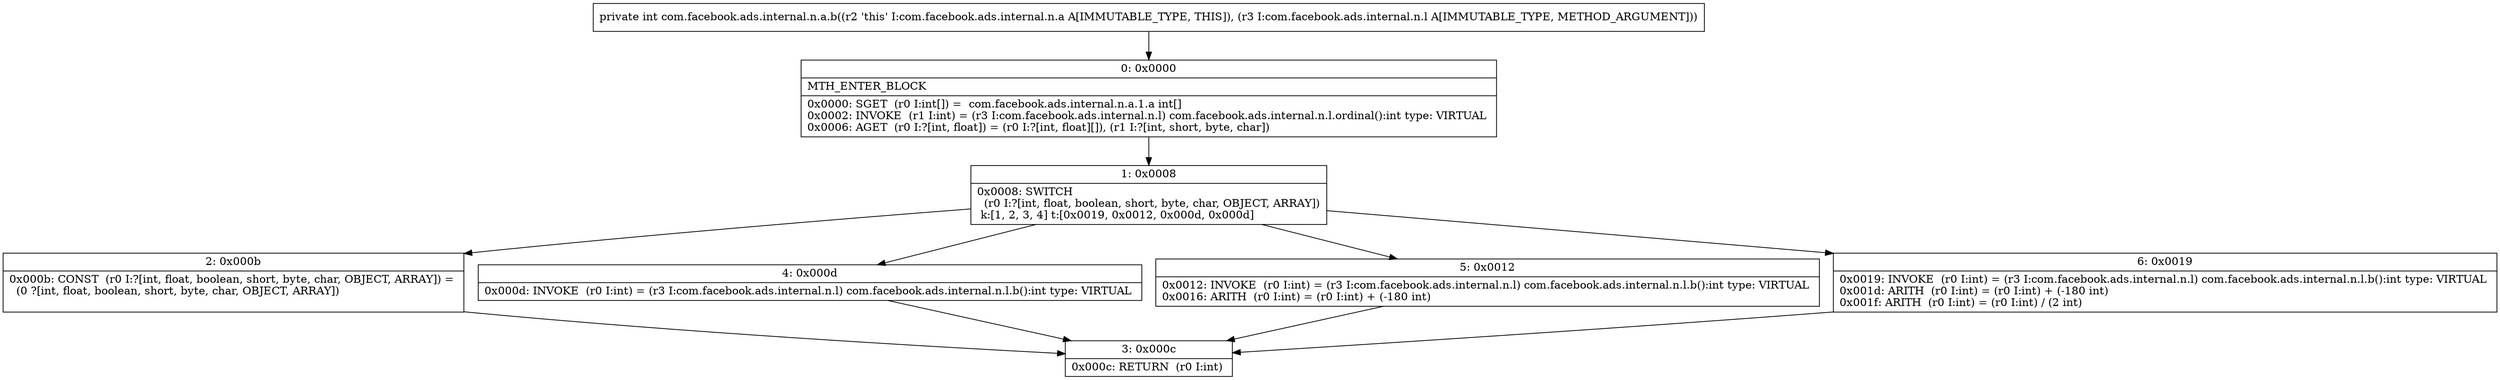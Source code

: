 digraph "CFG forcom.facebook.ads.internal.n.a.b(Lcom\/facebook\/ads\/internal\/n\/l;)I" {
Node_0 [shape=record,label="{0\:\ 0x0000|MTH_ENTER_BLOCK\l|0x0000: SGET  (r0 I:int[]) =  com.facebook.ads.internal.n.a.1.a int[] \l0x0002: INVOKE  (r1 I:int) = (r3 I:com.facebook.ads.internal.n.l) com.facebook.ads.internal.n.l.ordinal():int type: VIRTUAL \l0x0006: AGET  (r0 I:?[int, float]) = (r0 I:?[int, float][]), (r1 I:?[int, short, byte, char]) \l}"];
Node_1 [shape=record,label="{1\:\ 0x0008|0x0008: SWITCH  \l  (r0 I:?[int, float, boolean, short, byte, char, OBJECT, ARRAY])\l k:[1, 2, 3, 4] t:[0x0019, 0x0012, 0x000d, 0x000d] \l}"];
Node_2 [shape=record,label="{2\:\ 0x000b|0x000b: CONST  (r0 I:?[int, float, boolean, short, byte, char, OBJECT, ARRAY]) = \l  (0 ?[int, float, boolean, short, byte, char, OBJECT, ARRAY])\l \l}"];
Node_3 [shape=record,label="{3\:\ 0x000c|0x000c: RETURN  (r0 I:int) \l}"];
Node_4 [shape=record,label="{4\:\ 0x000d|0x000d: INVOKE  (r0 I:int) = (r3 I:com.facebook.ads.internal.n.l) com.facebook.ads.internal.n.l.b():int type: VIRTUAL \l}"];
Node_5 [shape=record,label="{5\:\ 0x0012|0x0012: INVOKE  (r0 I:int) = (r3 I:com.facebook.ads.internal.n.l) com.facebook.ads.internal.n.l.b():int type: VIRTUAL \l0x0016: ARITH  (r0 I:int) = (r0 I:int) + (\-180 int) \l}"];
Node_6 [shape=record,label="{6\:\ 0x0019|0x0019: INVOKE  (r0 I:int) = (r3 I:com.facebook.ads.internal.n.l) com.facebook.ads.internal.n.l.b():int type: VIRTUAL \l0x001d: ARITH  (r0 I:int) = (r0 I:int) + (\-180 int) \l0x001f: ARITH  (r0 I:int) = (r0 I:int) \/ (2 int) \l}"];
MethodNode[shape=record,label="{private int com.facebook.ads.internal.n.a.b((r2 'this' I:com.facebook.ads.internal.n.a A[IMMUTABLE_TYPE, THIS]), (r3 I:com.facebook.ads.internal.n.l A[IMMUTABLE_TYPE, METHOD_ARGUMENT])) }"];
MethodNode -> Node_0;
Node_0 -> Node_1;
Node_1 -> Node_2;
Node_1 -> Node_4;
Node_1 -> Node_5;
Node_1 -> Node_6;
Node_2 -> Node_3;
Node_4 -> Node_3;
Node_5 -> Node_3;
Node_6 -> Node_3;
}

